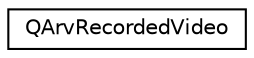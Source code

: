 digraph "Graphical Class Hierarchy"
{
  edge [fontname="Helvetica",fontsize="10",labelfontname="Helvetica",labelfontsize="10"];
  node [fontname="Helvetica",fontsize="10",shape=record];
  rankdir="LR";
  Node1 [label="QArvRecordedVideo",height=0.2,width=0.4,color="black", fillcolor="white", style="filled",URL="$class_q_arv_recorded_video.html",tooltip="QArvRecordedVideo provides a means of opening a video description file. "];
}
